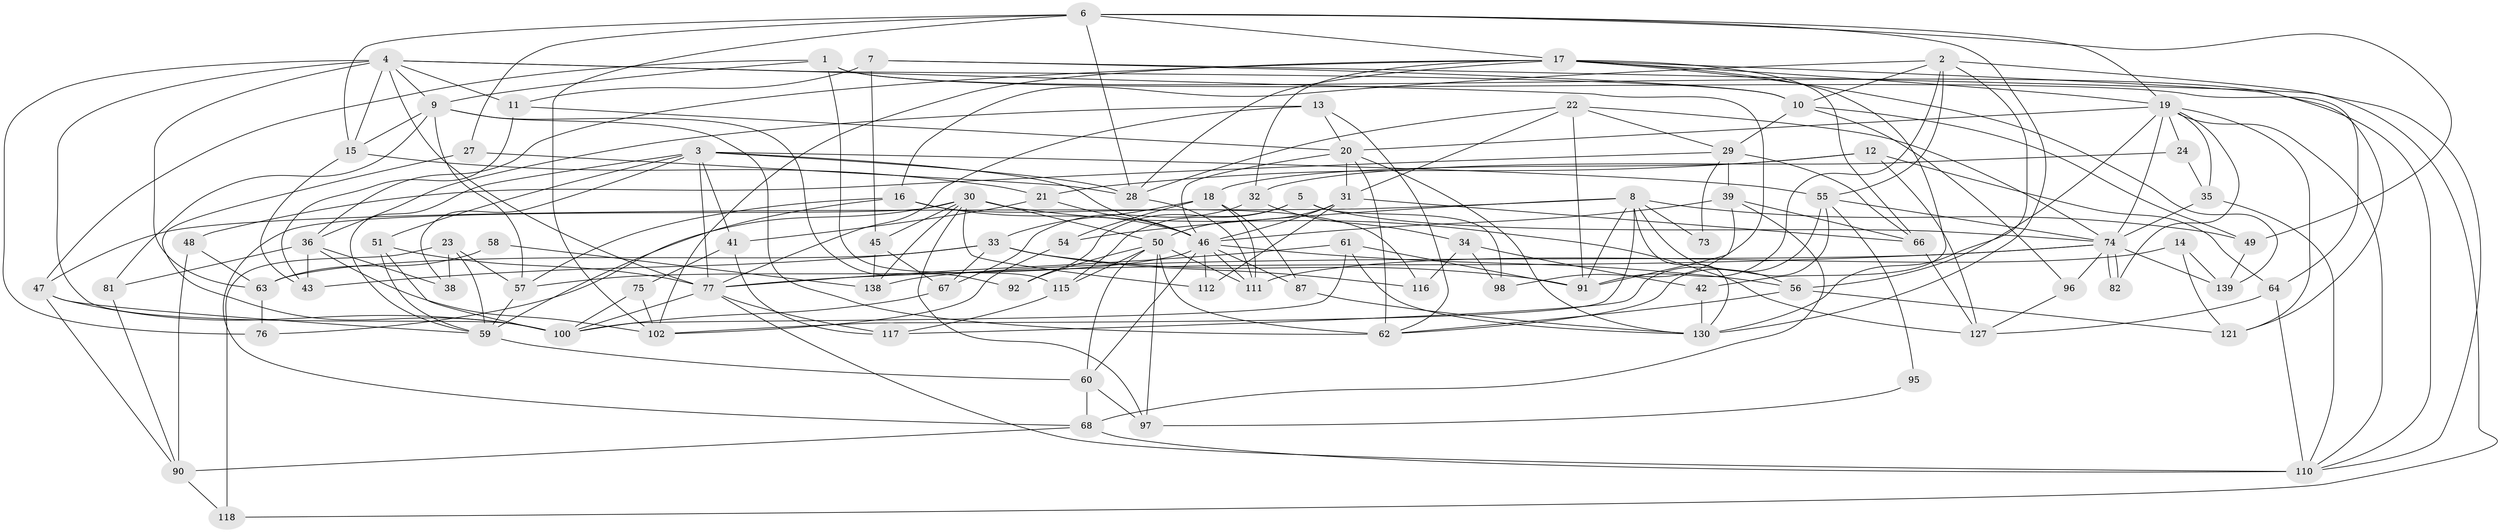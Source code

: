 // original degree distribution, {4: 0.34532374100719426, 6: 0.05755395683453238, 5: 0.1223021582733813, 7: 0.07194244604316546, 2: 0.09352517985611511, 3: 0.302158273381295, 9: 0.007194244604316547}
// Generated by graph-tools (version 1.1) at 2025/41/03/06/25 10:41:57]
// undirected, 89 vertices, 223 edges
graph export_dot {
graph [start="1"]
  node [color=gray90,style=filled];
  1 [super="+88"];
  2 [super="+85"];
  3 [super="+65"];
  4 [super="+52"];
  5 [super="+84"];
  6 [super="+26"];
  7;
  8 [super="+72"];
  9 [super="+106"];
  10 [super="+135"];
  11 [super="+104"];
  12;
  13;
  14;
  15 [super="+125"];
  16 [super="+37"];
  17 [super="+80"];
  18 [super="+40"];
  19 [super="+86"];
  20 [super="+137"];
  21 [super="+25"];
  22 [super="+89"];
  23 [super="+99"];
  24;
  27;
  28 [super="+103"];
  29 [super="+101"];
  30 [super="+78"];
  31 [super="+69"];
  32 [super="+119"];
  33 [super="+124"];
  34;
  35 [super="+44"];
  36 [super="+128"];
  38;
  39;
  41;
  42 [super="+131"];
  43;
  45;
  46 [super="+120"];
  47 [super="+107"];
  48;
  49;
  50 [super="+53"];
  51;
  54;
  55 [super="+108"];
  56;
  57 [super="+122"];
  58;
  59 [super="+94"];
  60;
  61;
  62 [super="+70"];
  63 [super="+83"];
  64 [super="+133"];
  66 [super="+71"];
  67;
  68 [super="+79"];
  73;
  74 [super="+93"];
  75;
  76;
  77 [super="+105"];
  81;
  82;
  87;
  90 [super="+123"];
  91 [super="+113"];
  92;
  95;
  96 [super="+109"];
  97;
  98;
  100 [super="+136"];
  102 [super="+129"];
  110 [super="+114"];
  111 [super="+134"];
  112;
  115;
  116;
  117;
  118;
  121 [super="+126"];
  127;
  130 [super="+132"];
  138;
  139;
  1 -- 64;
  1 -- 110;
  1 -- 115;
  1 -- 9;
  1 -- 47;
  2 -- 110;
  2 -- 16;
  2 -- 10;
  2 -- 91;
  2 -- 55;
  2 -- 130;
  3 -- 59;
  3 -- 41;
  3 -- 46;
  3 -- 51;
  3 -- 55;
  3 -- 28;
  3 -- 77;
  3 -- 38;
  4 -- 77;
  4 -- 10;
  4 -- 98;
  4 -- 100;
  4 -- 11;
  4 -- 76;
  4 -- 9;
  4 -- 15;
  4 -- 63;
  5 -- 115;
  5 -- 98;
  5 -- 74;
  5 -- 92;
  6 -- 27;
  6 -- 49;
  6 -- 19;
  6 -- 15;
  6 -- 17;
  6 -- 102;
  6 -- 130;
  6 -- 28;
  7 -- 45;
  7 -- 11;
  7 -- 118;
  7 -- 10;
  8 -- 130;
  8 -- 47;
  8 -- 54;
  8 -- 49;
  8 -- 73;
  8 -- 56;
  8 -- 91;
  8 -- 102;
  9 -- 15 [weight=2];
  9 -- 62 [weight=2];
  9 -- 92;
  9 -- 81;
  9 -- 57;
  10 -- 49;
  10 -- 96;
  10 -- 29 [weight=2];
  11 -- 43;
  11 -- 20;
  12 -- 18;
  12 -- 127;
  12 -- 21;
  12 -- 64;
  13 -- 20;
  13 -- 77;
  13 -- 36;
  13 -- 62;
  14 -- 139;
  14 -- 121;
  14 -- 111;
  15 -- 43;
  15 -- 21;
  16 -- 116;
  16 -- 57;
  16 -- 59;
  16 -- 46;
  17 -- 28;
  17 -- 66;
  17 -- 121;
  17 -- 32;
  17 -- 19;
  17 -- 36;
  17 -- 102;
  17 -- 139;
  17 -- 42;
  18 -- 87;
  18 -- 33;
  18 -- 54;
  18 -- 111;
  19 -- 24;
  19 -- 35;
  19 -- 74;
  19 -- 110;
  19 -- 82;
  19 -- 56;
  19 -- 121;
  19 -- 20;
  20 -- 62;
  20 -- 46;
  20 -- 130;
  20 -- 31;
  21 -- 46;
  21 -- 41;
  22 -- 74;
  22 -- 28;
  22 -- 91;
  22 -- 31;
  22 -- 29;
  23 -- 118;
  23 -- 59;
  23 -- 57;
  23 -- 38;
  24 -- 35;
  24 -- 32;
  27 -- 28;
  27 -- 100;
  28 -- 111;
  29 -- 39;
  29 -- 48;
  29 -- 66;
  29 -- 73;
  30 -- 112;
  30 -- 68;
  30 -- 45;
  30 -- 127;
  30 -- 138;
  30 -- 97;
  30 -- 50;
  30 -- 76;
  31 -- 66;
  31 -- 112;
  31 -- 50;
  31 -- 46;
  32 -- 34;
  32 -- 67;
  33 -- 91;
  33 -- 43;
  33 -- 67;
  33 -- 116;
  33 -- 63;
  34 -- 98;
  34 -- 116;
  34 -- 42;
  35 -- 74;
  35 -- 110;
  36 -- 102;
  36 -- 38;
  36 -- 43;
  36 -- 81;
  39 -- 66;
  39 -- 91;
  39 -- 46;
  39 -- 68;
  41 -- 117;
  41 -- 75;
  42 -- 130;
  45 -- 138;
  45 -- 67;
  46 -- 60;
  46 -- 112;
  46 -- 87;
  46 -- 57;
  46 -- 56;
  46 -- 111;
  47 -- 59;
  47 -- 100;
  47 -- 90;
  48 -- 90;
  48 -- 63;
  49 -- 139;
  50 -- 111;
  50 -- 62;
  50 -- 92;
  50 -- 97;
  50 -- 115;
  50 -- 60;
  51 -- 59;
  51 -- 100;
  51 -- 77;
  54 -- 102;
  55 -- 95;
  55 -- 74;
  55 -- 117;
  55 -- 62;
  56 -- 121;
  56 -- 62;
  57 -- 59;
  58 -- 138;
  58 -- 63;
  59 -- 60;
  60 -- 68;
  60 -- 97;
  61 -- 130;
  61 -- 100;
  61 -- 77;
  61 -- 91;
  63 -- 76;
  64 -- 110 [weight=2];
  64 -- 127;
  66 -- 127;
  67 -- 100;
  68 -- 90;
  68 -- 110;
  74 -- 138 [weight=2];
  74 -- 82;
  74 -- 82;
  74 -- 139;
  74 -- 96;
  74 -- 77;
  75 -- 100;
  75 -- 102;
  77 -- 110;
  77 -- 100;
  77 -- 117;
  81 -- 90;
  87 -- 130;
  90 -- 118;
  95 -- 97;
  96 -- 127;
  115 -- 117;
}
